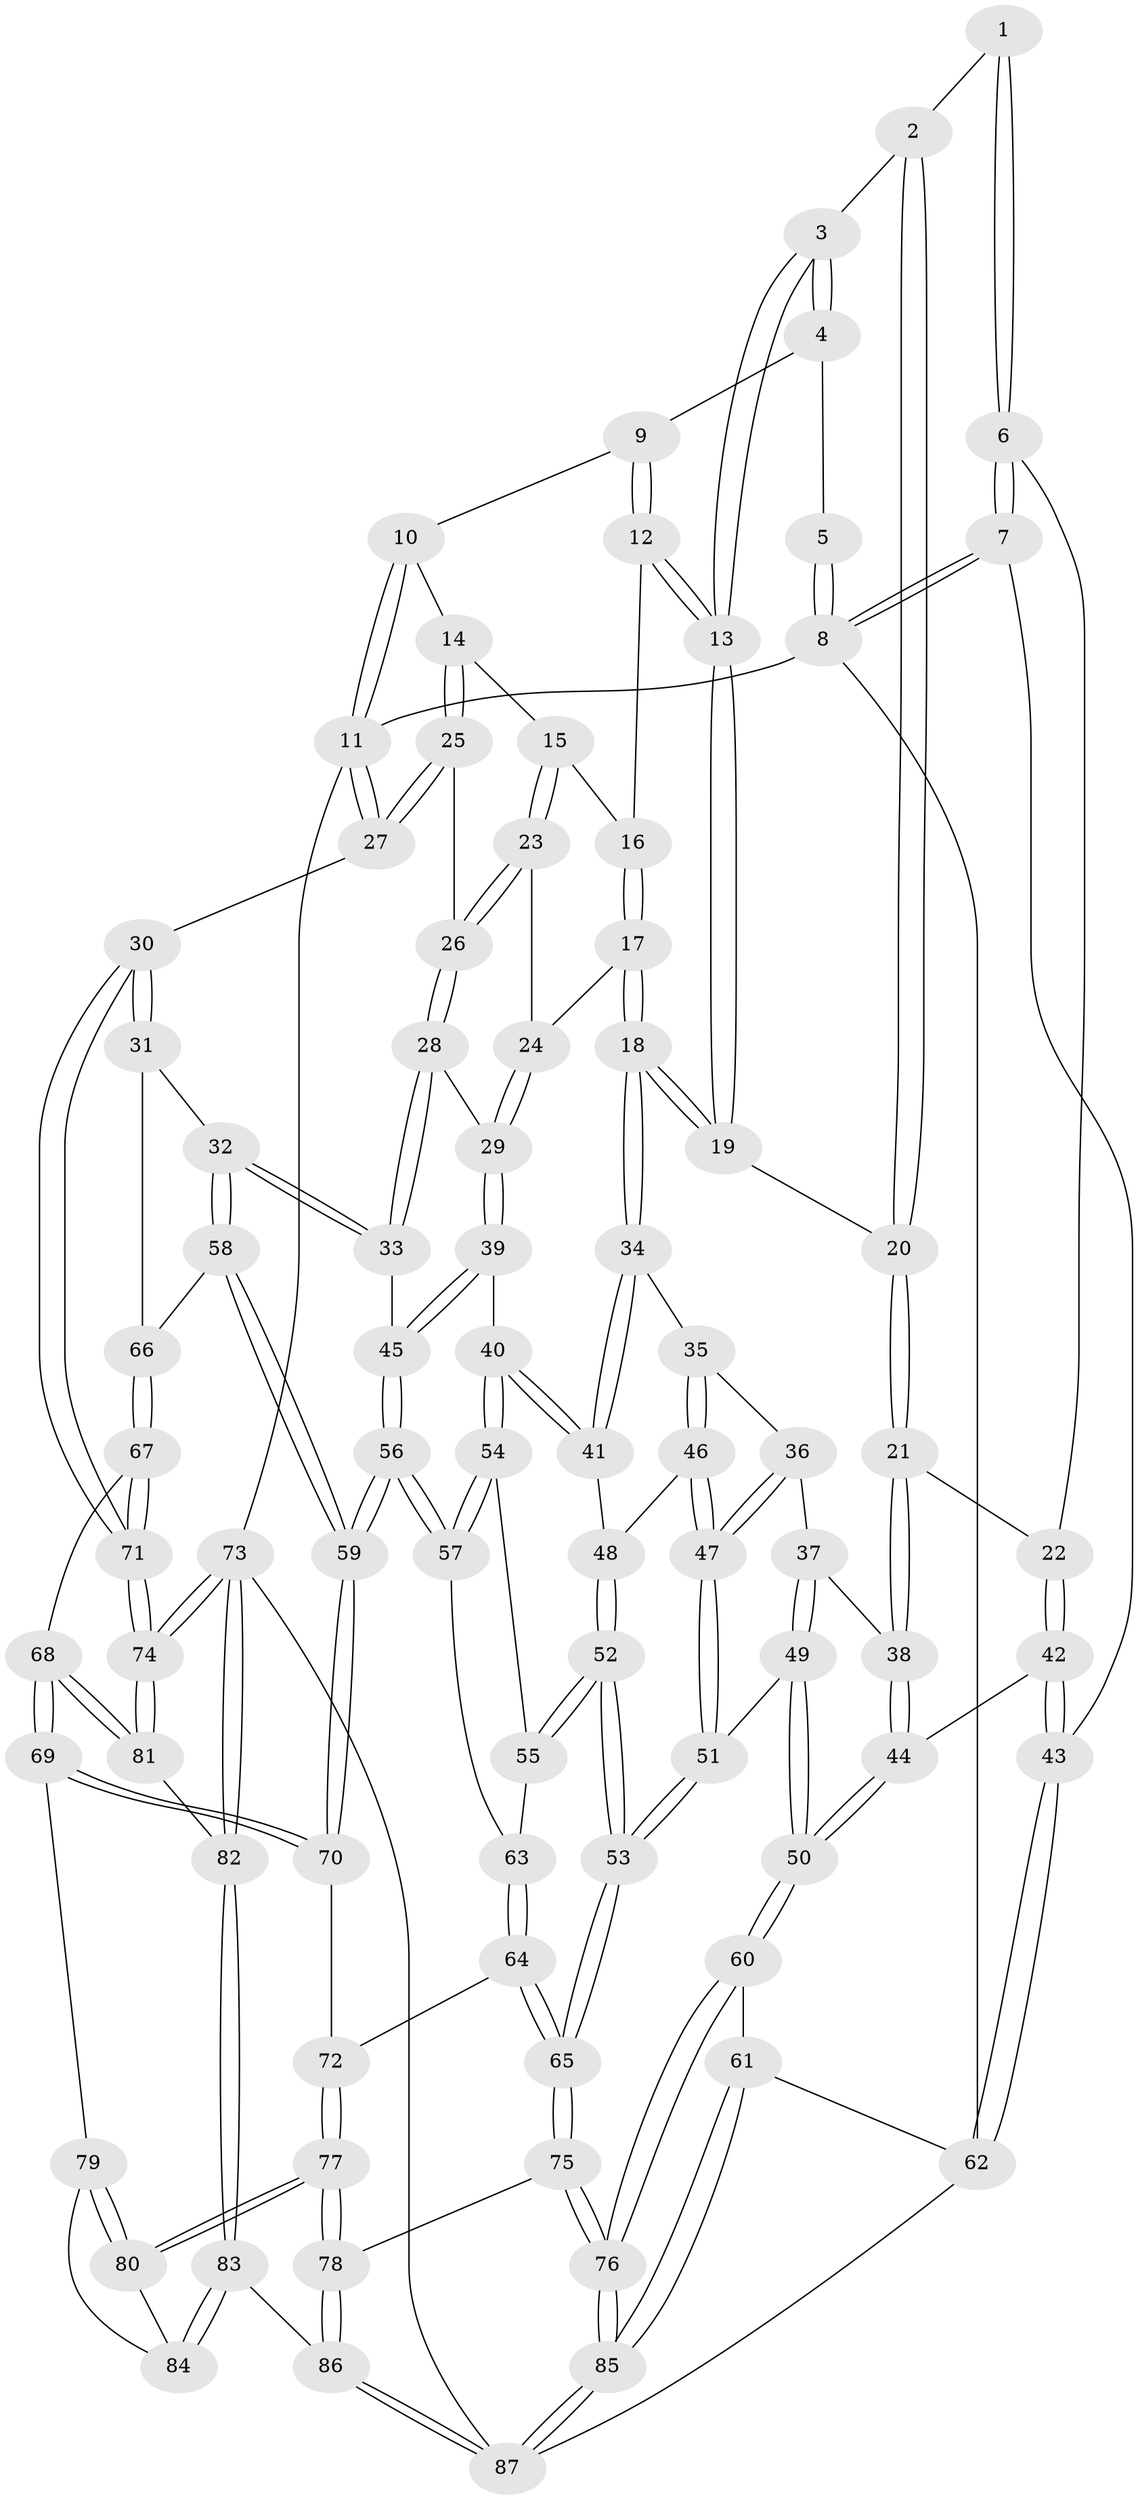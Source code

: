 // Generated by graph-tools (version 1.1) at 2025/38/03/09/25 02:38:46]
// undirected, 87 vertices, 214 edges
graph export_dot {
graph [start="1"]
  node [color=gray90,style=filled];
  1 [pos="+0.14108189558533335+0"];
  2 [pos="+0.27879874194853643+0.12339633040621871"];
  3 [pos="+0.4212930357773385+0"];
  4 [pos="+0.44083516164003483+0"];
  5 [pos="+0.06378211023002052+0"];
  6 [pos="+0.14706014113556615+0.2398783338114483"];
  7 [pos="+0+0.05563035841824968"];
  8 [pos="+0+0"];
  9 [pos="+0.6138564192458541+0"];
  10 [pos="+0.8270857958456885+0"];
  11 [pos="+1+0"];
  12 [pos="+0.6026590817390612+0.07262944716566334"];
  13 [pos="+0.48744550725588925+0.15718339288660485"];
  14 [pos="+0.820042519244928+0.056496066500591226"];
  15 [pos="+0.7482855035537176+0.11567796245494744"];
  16 [pos="+0.6720283441287624+0.13660436183076502"];
  17 [pos="+0.5500668132107176+0.27147453303425934"];
  18 [pos="+0.5147518286385476+0.2797332782188998"];
  19 [pos="+0.48812997558930243+0.2535207861382977"];
  20 [pos="+0.24512760231788092+0.23799112810911185"];
  21 [pos="+0.21218614760418103+0.2562877262860563"];
  22 [pos="+0.16097091273617076+0.25020495423729056"];
  23 [pos="+0.7279280253430024+0.279303863925156"];
  24 [pos="+0.6664847200836763+0.2933008559316837"];
  25 [pos="+0.9424814286087838+0.22976871673920798"];
  26 [pos="+0.7981296864997671+0.30588702804778317"];
  27 [pos="+1+0.3466848654330375"];
  28 [pos="+0.7969789987775947+0.31981708460603375"];
  29 [pos="+0.7047410322381779+0.40413426007776215"];
  30 [pos="+1+0.45726658128006686"];
  31 [pos="+1+0.5173661130244397"];
  32 [pos="+0.8628536993603705+0.4989322387379034"];
  33 [pos="+0.8212540842965638+0.48308657499101226"];
  34 [pos="+0.5098496646445709+0.37265027886782104"];
  35 [pos="+0.41141942609253984+0.4456011930337257"];
  36 [pos="+0.37511458675277437+0.44881401615464805"];
  37 [pos="+0.2747431435751092+0.4429746618718244"];
  38 [pos="+0.2698150557968616+0.43962969940403723"];
  39 [pos="+0.7018280216065845+0.47298093877452546"];
  40 [pos="+0.5972838791777898+0.4800184962829175"];
  41 [pos="+0.5713896988478688+0.457749808585723"];
  42 [pos="+0.003050581608705787+0.503026781460977"];
  43 [pos="+0+0.5236104278179052"];
  44 [pos="+0.10362243233836256+0.5526175681877935"];
  45 [pos="+0.7448060329282051+0.4916982113841982"];
  46 [pos="+0.4243827456898054+0.5321264546219515"];
  47 [pos="+0.3409978525122636+0.6704841175057221"];
  48 [pos="+0.474529874380588+0.5534251068180215"];
  49 [pos="+0.31634673509873296+0.6658139301058184"];
  50 [pos="+0.18657438519961006+0.6932534136394457"];
  51 [pos="+0.3406235664184242+0.6712466662813895"];
  52 [pos="+0.5023978793976578+0.6405451065950872"];
  53 [pos="+0.40837297617486734+0.7183534745372403"];
  54 [pos="+0.5907926752551158+0.566238249034328"];
  55 [pos="+0.5033941075128464+0.6402460755295596"];
  56 [pos="+0.6993717615748387+0.6816324305869155"];
  57 [pos="+0.6955687840375152+0.6786802724667925"];
  58 [pos="+0.7684758705569193+0.6659503219843557"];
  59 [pos="+0.7031060878188059+0.6895682396711776"];
  60 [pos="+0.1622415713300428+0.7375699319728279"];
  61 [pos="+0+0.8279513875135417"];
  62 [pos="+0+0.8054626858873603"];
  63 [pos="+0.5397126579921309+0.6599891993554297"];
  64 [pos="+0.6237377522715352+0.7601578251986426"];
  65 [pos="+0.42048188954168586+0.7513995486530884"];
  66 [pos="+0.8997706745303361+0.6765443360306447"];
  67 [pos="+0.8962018900522012+0.7714410073890774"];
  68 [pos="+0.8636533352957347+0.8324211263801118"];
  69 [pos="+0.7952537204305395+0.8311826653737555"];
  70 [pos="+0.6962774158314656+0.7363031452530249"];
  71 [pos="+1+0.7382924629372295"];
  72 [pos="+0.6445042295589587+0.7655414068421212"];
  73 [pos="+1+1"];
  74 [pos="+1+1"];
  75 [pos="+0.41912916299060843+0.8606642228262606"];
  76 [pos="+0.29193654220896786+0.9983918951496532"];
  77 [pos="+0.5824712366216719+0.9200772641817648"];
  78 [pos="+0.5823467649098696+0.9201980458931001"];
  79 [pos="+0.7816240285655897+0.8525640515168222"];
  80 [pos="+0.5956614116139314+0.9185614801126308"];
  81 [pos="+0.8791233772968579+0.8508685118822066"];
  82 [pos="+0.8201569539121217+1"];
  83 [pos="+0.7812232720349784+1"];
  84 [pos="+0.7540383763531047+0.9391318665161722"];
  85 [pos="+0.24971585731328694+1"];
  86 [pos="+0.6286895865532055+1"];
  87 [pos="+0.25332890482295867+1"];
  1 -- 2;
  1 -- 6;
  1 -- 6;
  2 -- 3;
  2 -- 20;
  2 -- 20;
  3 -- 4;
  3 -- 4;
  3 -- 13;
  3 -- 13;
  4 -- 5;
  4 -- 9;
  5 -- 8;
  5 -- 8;
  6 -- 7;
  6 -- 7;
  6 -- 22;
  7 -- 8;
  7 -- 8;
  7 -- 43;
  8 -- 11;
  8 -- 62;
  9 -- 10;
  9 -- 12;
  9 -- 12;
  10 -- 11;
  10 -- 11;
  10 -- 14;
  11 -- 27;
  11 -- 27;
  11 -- 73;
  12 -- 13;
  12 -- 13;
  12 -- 16;
  13 -- 19;
  13 -- 19;
  14 -- 15;
  14 -- 25;
  14 -- 25;
  15 -- 16;
  15 -- 23;
  15 -- 23;
  16 -- 17;
  16 -- 17;
  17 -- 18;
  17 -- 18;
  17 -- 24;
  18 -- 19;
  18 -- 19;
  18 -- 34;
  18 -- 34;
  19 -- 20;
  20 -- 21;
  20 -- 21;
  21 -- 22;
  21 -- 38;
  21 -- 38;
  22 -- 42;
  22 -- 42;
  23 -- 24;
  23 -- 26;
  23 -- 26;
  24 -- 29;
  24 -- 29;
  25 -- 26;
  25 -- 27;
  25 -- 27;
  26 -- 28;
  26 -- 28;
  27 -- 30;
  28 -- 29;
  28 -- 33;
  28 -- 33;
  29 -- 39;
  29 -- 39;
  30 -- 31;
  30 -- 31;
  30 -- 71;
  30 -- 71;
  31 -- 32;
  31 -- 66;
  32 -- 33;
  32 -- 33;
  32 -- 58;
  32 -- 58;
  33 -- 45;
  34 -- 35;
  34 -- 41;
  34 -- 41;
  35 -- 36;
  35 -- 46;
  35 -- 46;
  36 -- 37;
  36 -- 47;
  36 -- 47;
  37 -- 38;
  37 -- 49;
  37 -- 49;
  38 -- 44;
  38 -- 44;
  39 -- 40;
  39 -- 45;
  39 -- 45;
  40 -- 41;
  40 -- 41;
  40 -- 54;
  40 -- 54;
  41 -- 48;
  42 -- 43;
  42 -- 43;
  42 -- 44;
  43 -- 62;
  43 -- 62;
  44 -- 50;
  44 -- 50;
  45 -- 56;
  45 -- 56;
  46 -- 47;
  46 -- 47;
  46 -- 48;
  47 -- 51;
  47 -- 51;
  48 -- 52;
  48 -- 52;
  49 -- 50;
  49 -- 50;
  49 -- 51;
  50 -- 60;
  50 -- 60;
  51 -- 53;
  51 -- 53;
  52 -- 53;
  52 -- 53;
  52 -- 55;
  52 -- 55;
  53 -- 65;
  53 -- 65;
  54 -- 55;
  54 -- 57;
  54 -- 57;
  55 -- 63;
  56 -- 57;
  56 -- 57;
  56 -- 59;
  56 -- 59;
  57 -- 63;
  58 -- 59;
  58 -- 59;
  58 -- 66;
  59 -- 70;
  59 -- 70;
  60 -- 61;
  60 -- 76;
  60 -- 76;
  61 -- 62;
  61 -- 85;
  61 -- 85;
  62 -- 87;
  63 -- 64;
  63 -- 64;
  64 -- 65;
  64 -- 65;
  64 -- 72;
  65 -- 75;
  65 -- 75;
  66 -- 67;
  66 -- 67;
  67 -- 68;
  67 -- 71;
  67 -- 71;
  68 -- 69;
  68 -- 69;
  68 -- 81;
  68 -- 81;
  69 -- 70;
  69 -- 70;
  69 -- 79;
  70 -- 72;
  71 -- 74;
  71 -- 74;
  72 -- 77;
  72 -- 77;
  73 -- 74;
  73 -- 74;
  73 -- 82;
  73 -- 82;
  73 -- 87;
  74 -- 81;
  74 -- 81;
  75 -- 76;
  75 -- 76;
  75 -- 78;
  76 -- 85;
  76 -- 85;
  77 -- 78;
  77 -- 78;
  77 -- 80;
  77 -- 80;
  78 -- 86;
  78 -- 86;
  79 -- 80;
  79 -- 80;
  79 -- 84;
  80 -- 84;
  81 -- 82;
  82 -- 83;
  82 -- 83;
  83 -- 84;
  83 -- 84;
  83 -- 86;
  85 -- 87;
  85 -- 87;
  86 -- 87;
  86 -- 87;
}
